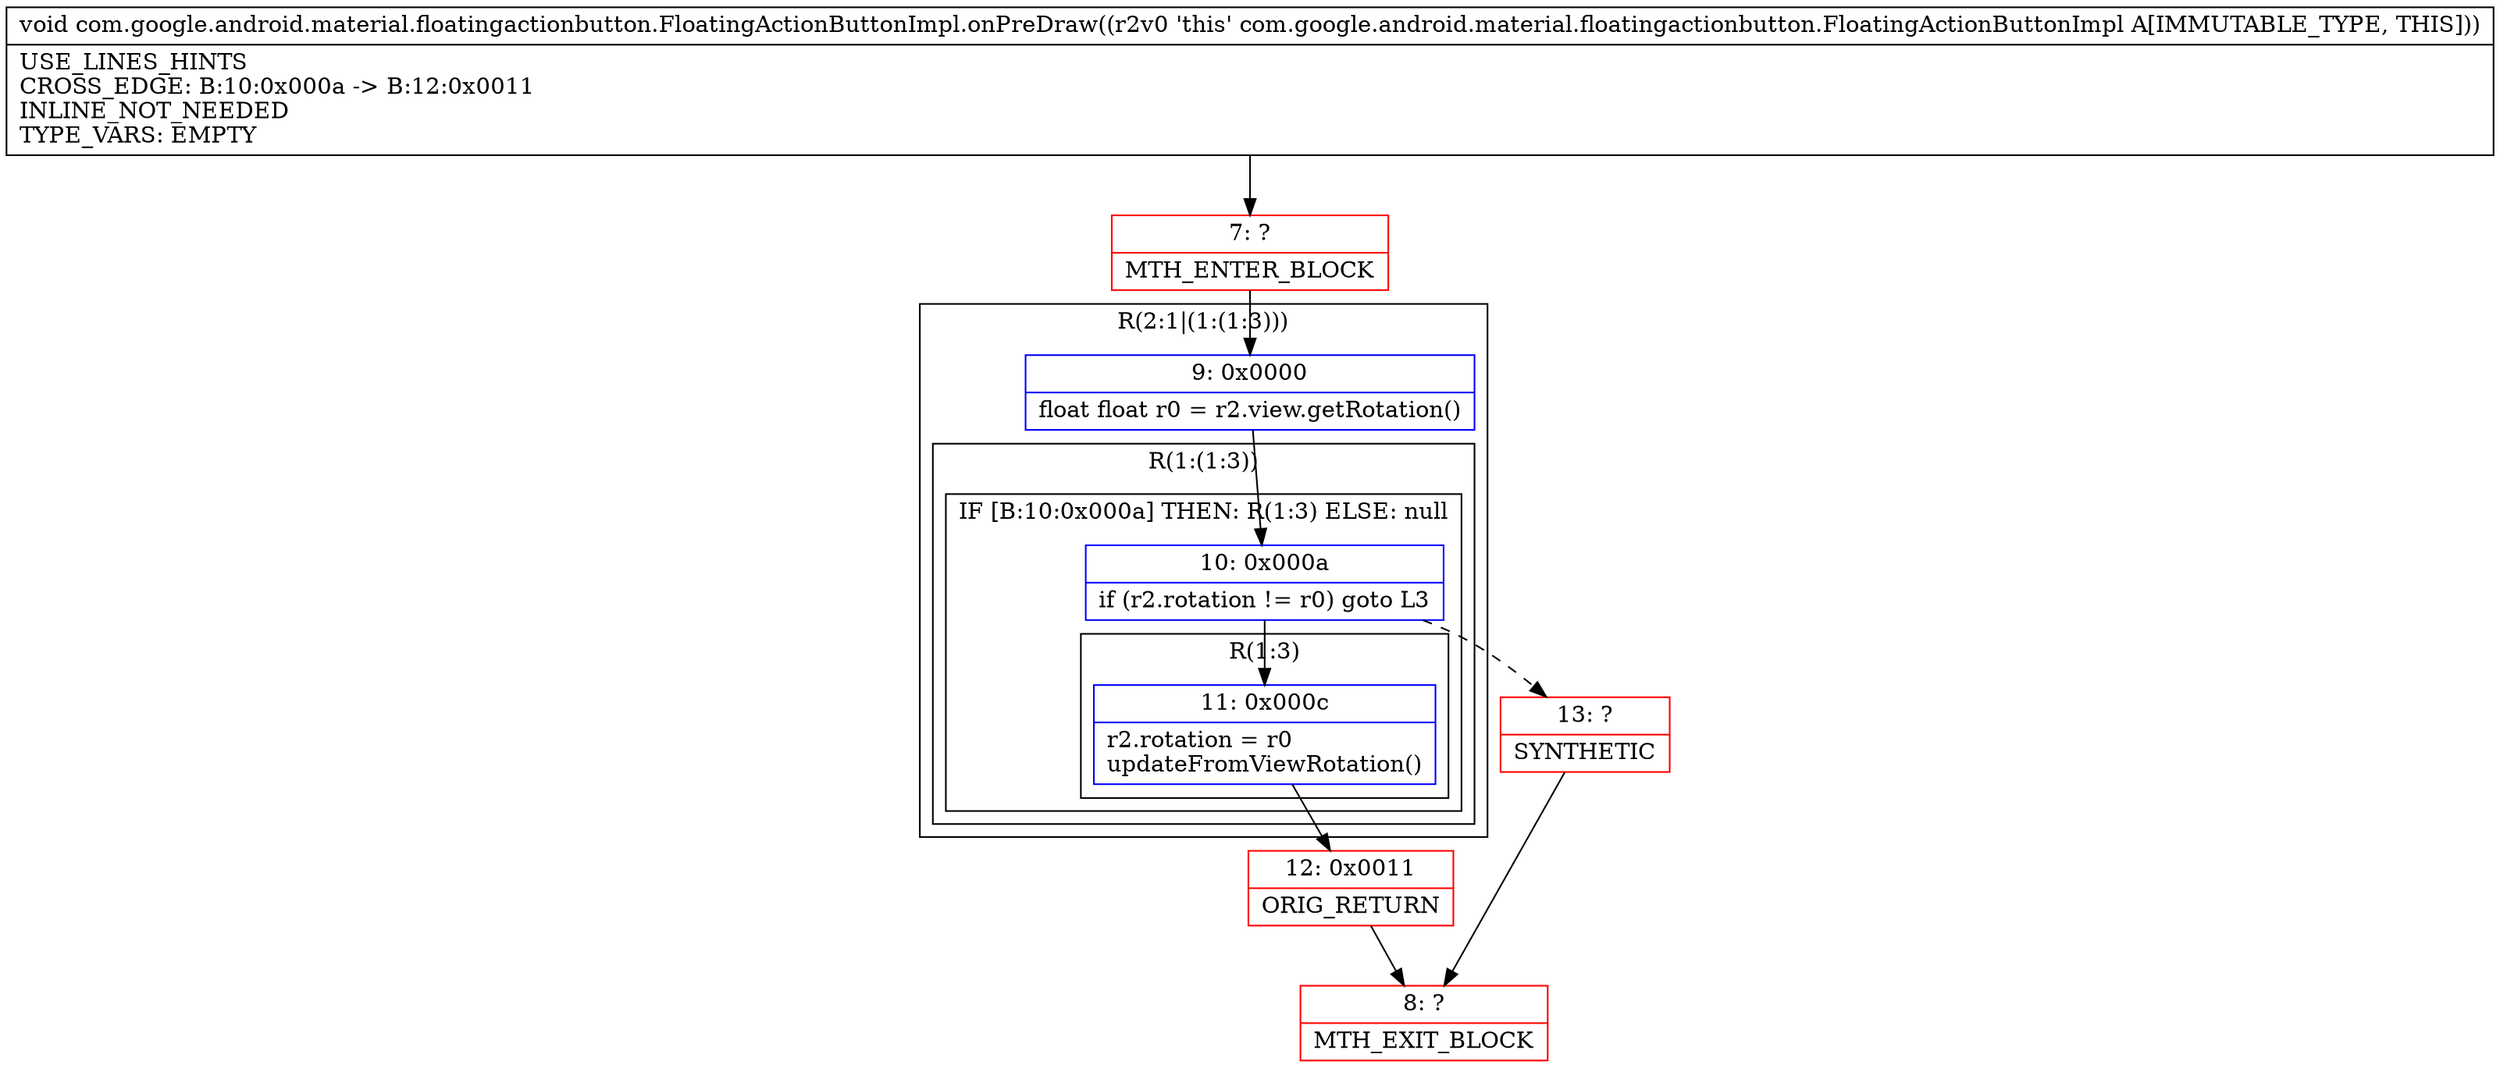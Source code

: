 digraph "CFG forcom.google.android.material.floatingactionbutton.FloatingActionButtonImpl.onPreDraw()V" {
subgraph cluster_Region_744316073 {
label = "R(2:1|(1:(1:3)))";
node [shape=record,color=blue];
Node_9 [shape=record,label="{9\:\ 0x0000|float float r0 = r2.view.getRotation()\l}"];
subgraph cluster_Region_418972183 {
label = "R(1:(1:3))";
node [shape=record,color=blue];
subgraph cluster_IfRegion_1284692769 {
label = "IF [B:10:0x000a] THEN: R(1:3) ELSE: null";
node [shape=record,color=blue];
Node_10 [shape=record,label="{10\:\ 0x000a|if (r2.rotation != r0) goto L3\l}"];
subgraph cluster_Region_73848345 {
label = "R(1:3)";
node [shape=record,color=blue];
Node_11 [shape=record,label="{11\:\ 0x000c|r2.rotation = r0\lupdateFromViewRotation()\l}"];
}
}
}
}
Node_7 [shape=record,color=red,label="{7\:\ ?|MTH_ENTER_BLOCK\l}"];
Node_12 [shape=record,color=red,label="{12\:\ 0x0011|ORIG_RETURN\l}"];
Node_8 [shape=record,color=red,label="{8\:\ ?|MTH_EXIT_BLOCK\l}"];
Node_13 [shape=record,color=red,label="{13\:\ ?|SYNTHETIC\l}"];
MethodNode[shape=record,label="{void com.google.android.material.floatingactionbutton.FloatingActionButtonImpl.onPreDraw((r2v0 'this' com.google.android.material.floatingactionbutton.FloatingActionButtonImpl A[IMMUTABLE_TYPE, THIS]))  | USE_LINES_HINTS\lCROSS_EDGE: B:10:0x000a \-\> B:12:0x0011\lINLINE_NOT_NEEDED\lTYPE_VARS: EMPTY\l}"];
MethodNode -> Node_7;Node_9 -> Node_10;
Node_10 -> Node_11;
Node_10 -> Node_13[style=dashed];
Node_11 -> Node_12;
Node_7 -> Node_9;
Node_12 -> Node_8;
Node_13 -> Node_8;
}

